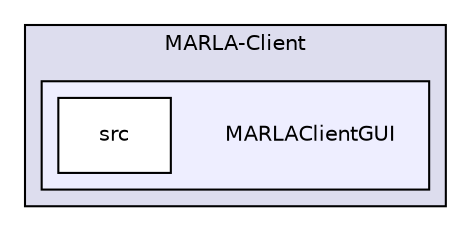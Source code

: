 digraph "D:/Work/Programmieren/Java/D-MARLA/Implementation/MARLA-Client/MARLAClientGUI" {
  compound=true
  node [ fontsize="10", fontname="Helvetica"];
  edge [ labelfontsize="10", labelfontname="Helvetica"];
  subgraph clusterdir_9d824b7d9f72e8edc14bfc50d56e5255 {
    graph [ bgcolor="#ddddee", pencolor="black", label="MARLA-Client" fontname="Helvetica", fontsize="10", URL="dir_9d824b7d9f72e8edc14bfc50d56e5255.html"]
  subgraph clusterdir_61a8cb7d782d55e344cc6d4601b12e7e {
    graph [ bgcolor="#eeeeff", pencolor="black", label="" URL="dir_61a8cb7d782d55e344cc6d4601b12e7e.html"];
    dir_61a8cb7d782d55e344cc6d4601b12e7e [shape=plaintext label="MARLAClientGUI"];
    dir_491d726435bf44ff1f0f50cd4566b6ce [shape=box label="src" color="black" fillcolor="white" style="filled" URL="dir_491d726435bf44ff1f0f50cd4566b6ce.html"];
  }
  }
}
